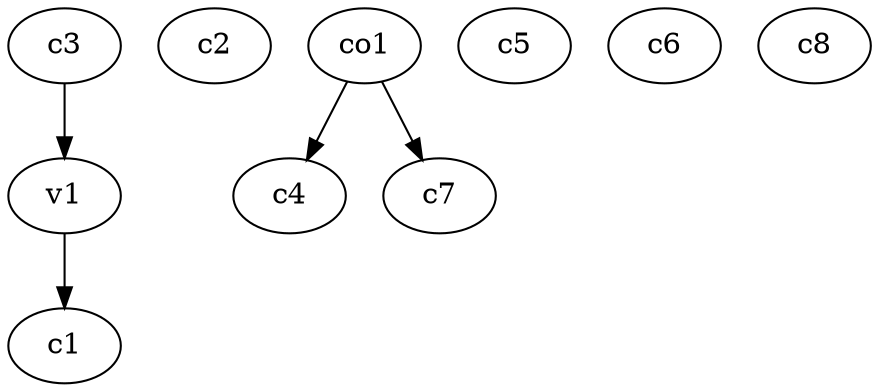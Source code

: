 strict digraph  {
c1;
c2;
c3;
c4;
c5;
c6;
c7;
c8;
v1;
co1;
c3 -> v1  [weight=1];
v1 -> c1  [weight=1];
co1 -> c4  [weight=1];
co1 -> c7  [weight=1];
}
